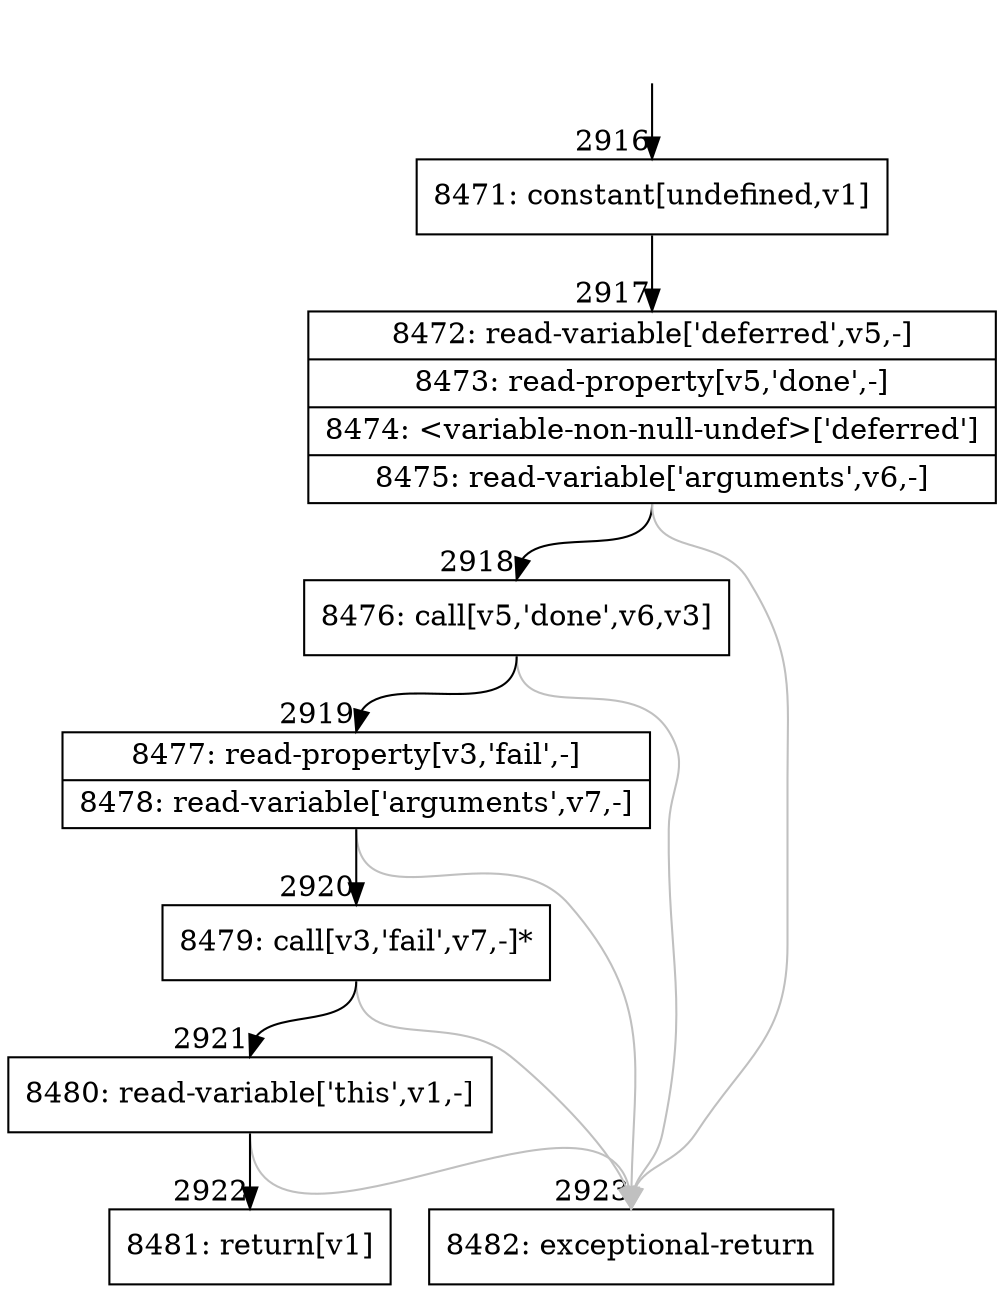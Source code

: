 digraph {
rankdir="TD"
BB_entry190[shape=none,label=""];
BB_entry190 -> BB2916 [tailport=s, headport=n, headlabel="    2916"]
BB2916 [shape=record label="{8471: constant[undefined,v1]}" ] 
BB2916 -> BB2917 [tailport=s, headport=n, headlabel="      2917"]
BB2917 [shape=record label="{8472: read-variable['deferred',v5,-]|8473: read-property[v5,'done',-]|8474: \<variable-non-null-undef\>['deferred']|8475: read-variable['arguments',v6,-]}" ] 
BB2917 -> BB2918 [tailport=s, headport=n, headlabel="      2918"]
BB2917 -> BB2923 [tailport=s, headport=n, color=gray, headlabel="      2923"]
BB2918 [shape=record label="{8476: call[v5,'done',v6,v3]}" ] 
BB2918 -> BB2919 [tailport=s, headport=n, headlabel="      2919"]
BB2918 -> BB2923 [tailport=s, headport=n, color=gray]
BB2919 [shape=record label="{8477: read-property[v3,'fail',-]|8478: read-variable['arguments',v7,-]}" ] 
BB2919 -> BB2920 [tailport=s, headport=n, headlabel="      2920"]
BB2919 -> BB2923 [tailport=s, headport=n, color=gray]
BB2920 [shape=record label="{8479: call[v3,'fail',v7,-]*}" ] 
BB2920 -> BB2921 [tailport=s, headport=n, headlabel="      2921"]
BB2920 -> BB2923 [tailport=s, headport=n, color=gray]
BB2921 [shape=record label="{8480: read-variable['this',v1,-]}" ] 
BB2921 -> BB2922 [tailport=s, headport=n, headlabel="      2922"]
BB2921 -> BB2923 [tailport=s, headport=n, color=gray]
BB2922 [shape=record label="{8481: return[v1]}" ] 
BB2923 [shape=record label="{8482: exceptional-return}" ] 
}
